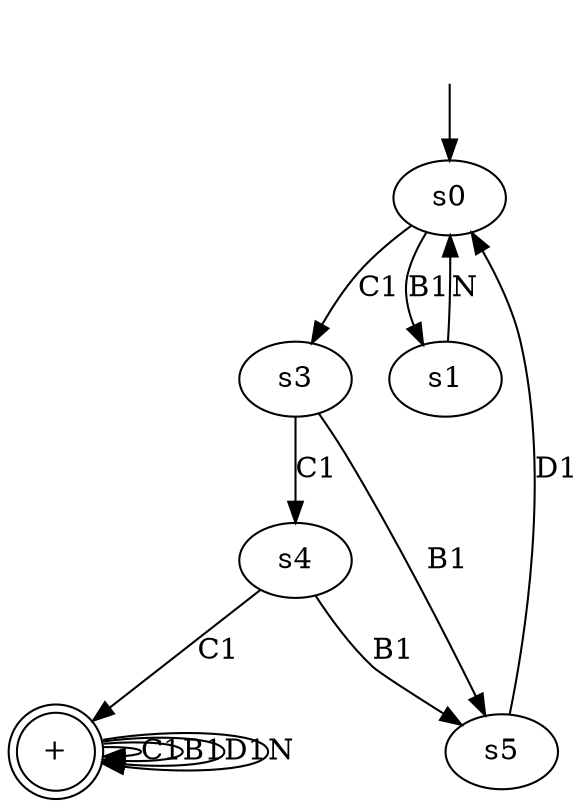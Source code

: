 digraph coffee_alg {
s0 [label="s0"];
s3 [label="s3"];
s1 [label="s1"];
s4 [label="s4"];
s5 [label="s5"];
"+" [label="+", shape=doublecircle];
s0 -> s3  [label="C1"];
s0 -> s1  [label="B1"];
s3 -> s4  [label="C1"];
s3 -> s5  [label="B1"];
s1 -> s0  [label="N"];
s4 -> "+"  [label="C1"];
s4 -> s5  [label="B1"];
s5 -> s0  [label="D1"];
"+" -> "+"  [label="C1"];
"+" -> "+"  [label="B1"];
"+" -> "+"  [label="D1"];
"+" -> "+"  [label="N"];
__start0 [label="", shape=none];
__start0 -> s0  [label=""];
}
